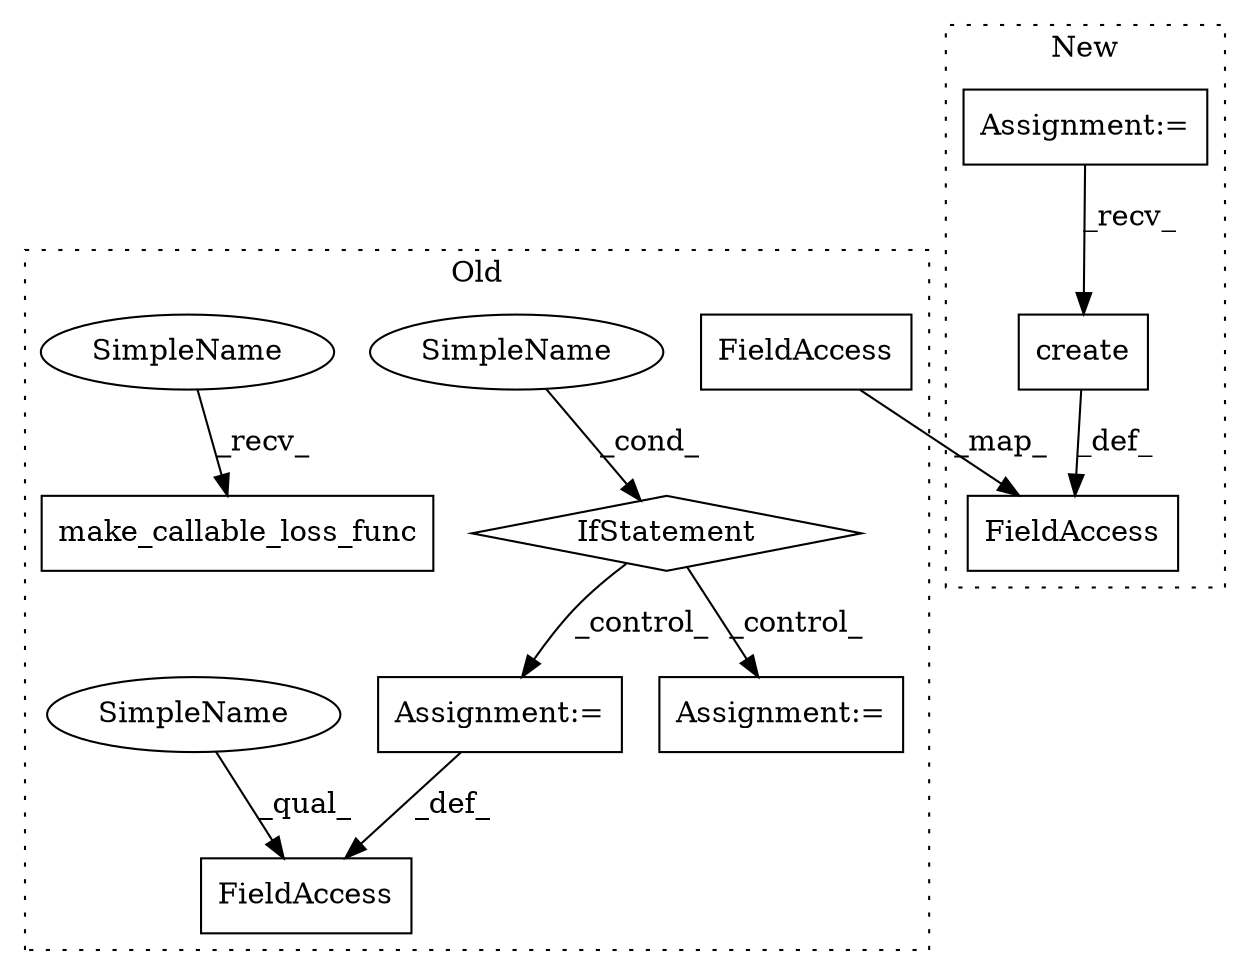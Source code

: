 digraph G {
subgraph cluster0 {
1 [label="IfStatement" a="25" s="671,699" l="4,2" shape="diamond"];
3 [label="Assignment:=" a="7" s="731" l="1" shape="box"];
4 [label="SimpleName" a="42" s="" l="" shape="ellipse"];
5 [label="FieldAccess" a="22" s="709" l="22" shape="box"];
6 [label="Assignment:=" a="7" s="792" l="1" shape="box"];
8 [label="make_callable_loss_func" a="32" s="849,882" l="24,1" shape="box"];
10 [label="FieldAccess" a="22" s="813" l="20" shape="box"];
11 [label="SimpleName" a="42" s="844" l="4" shape="ellipse"];
12 [label="SimpleName" a="42" s="709" l="4" shape="ellipse"];
label = "Old";
style="dotted";
}
subgraph cluster1 {
2 [label="create" a="32" s="895,911" l="7,1" shape="box"];
7 [label="Assignment:=" a="7" s="670" l="23" shape="box"];
9 [label="FieldAccess" a="22" s="850" l="20" shape="box"];
label = "New";
style="dotted";
}
1 -> 3 [label="_control_"];
1 -> 6 [label="_control_"];
2 -> 9 [label="_def_"];
3 -> 5 [label="_def_"];
4 -> 1 [label="_cond_"];
7 -> 2 [label="_recv_"];
10 -> 9 [label="_map_"];
11 -> 8 [label="_recv_"];
12 -> 5 [label="_qual_"];
}